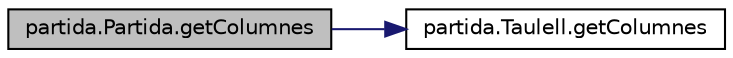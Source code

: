 digraph "partida.Partida.getColumnes"
{
 // LATEX_PDF_SIZE
  edge [fontname="Helvetica",fontsize="10",labelfontname="Helvetica",labelfontsize="10"];
  node [fontname="Helvetica",fontsize="10",shape=record];
  rankdir="LR";
  Node1 [label="partida.Partida.getColumnes",height=0.2,width=0.4,color="black", fillcolor="grey75", style="filled", fontcolor="black",tooltip="Nombre de Columnes que te el taulell."];
  Node1 -> Node2 [color="midnightblue",fontsize="10",style="solid"];
  Node2 [label="partida.Taulell.getColumnes",height=0.2,width=0.4,color="black", fillcolor="white", style="filled",URL="$classpartida_1_1_taulell.html#a8d2fde063ab0243cad4dd814e8222728",tooltip="Nombre de columnes."];
}
